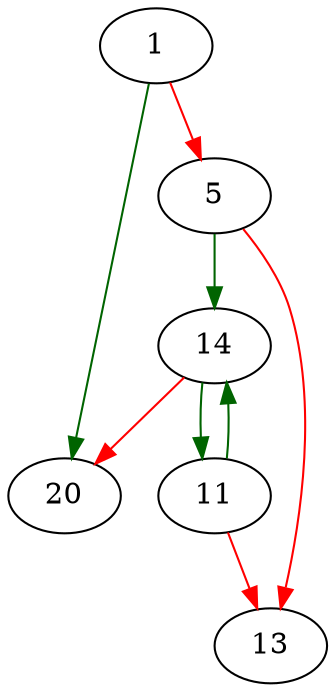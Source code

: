 strict digraph "hash_get_first" {
	// Node definitions.
	1 [entry=true];
	20;
	5;
	14;
	13;
	11;

	// Edge definitions.
	1 -> 20 [
		color=darkgreen
		cond=true
	];
	1 -> 5 [
		color=red
		cond=false
	];
	5 -> 14 [
		color=darkgreen
		cond=true
	];
	5 -> 13 [
		color=red
		cond=false
	];
	14 -> 20 [
		color=red
		cond=false
	];
	14 -> 11 [
		color=darkgreen
		cond=true
	];
	11 -> 14 [
		color=darkgreen
		cond=true
	];
	11 -> 13 [
		color=red
		cond=false
	];
}